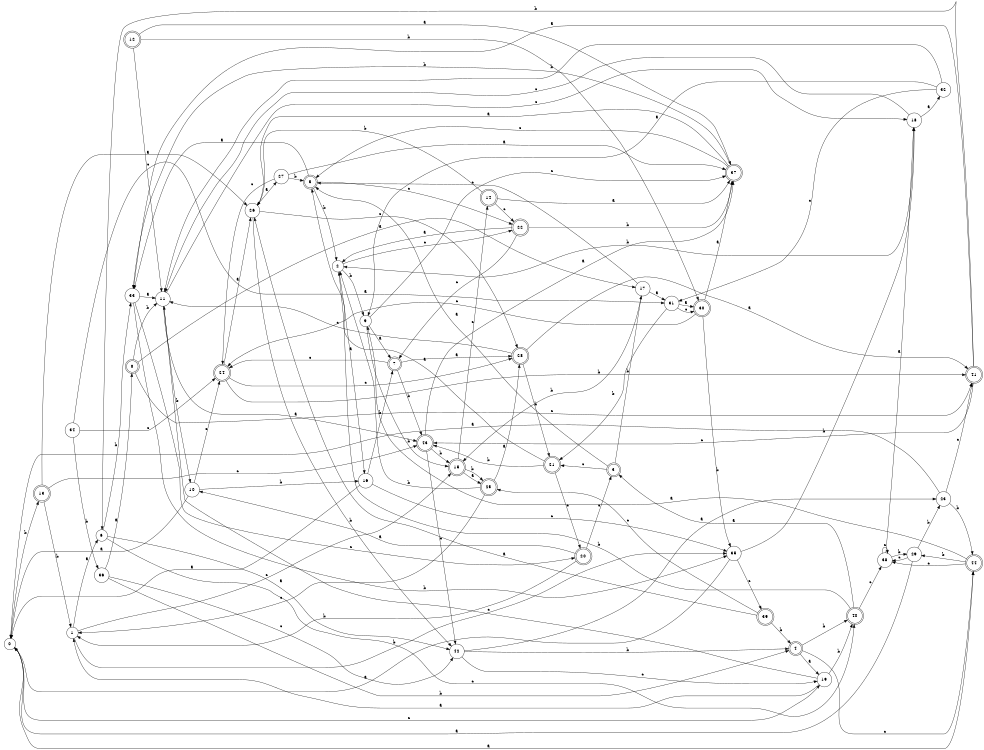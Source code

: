 digraph n36_1 {
__start0 [label="" shape="none"];

rankdir=LR;
size="8,5";

s0 [style="filled", color="black", fillcolor="white" shape="circle", label="0"];
s1 [style="filled", color="black", fillcolor="white" shape="circle", label="1"];
s2 [style="filled", color="black", fillcolor="white" shape="circle", label="2"];
s3 [style="rounded,filled", color="black", fillcolor="white" shape="doublecircle", label="3"];
s4 [style="rounded,filled", color="black", fillcolor="white" shape="doublecircle", label="4"];
s5 [style="rounded,filled", color="black", fillcolor="white" shape="doublecircle", label="5"];
s6 [style="filled", color="black", fillcolor="white" shape="circle", label="6"];
s7 [style="rounded,filled", color="black", fillcolor="white" shape="doublecircle", label="7"];
s8 [style="rounded,filled", color="black", fillcolor="white" shape="doublecircle", label="8"];
s9 [style="filled", color="black", fillcolor="white" shape="circle", label="9"];
s10 [style="filled", color="black", fillcolor="white" shape="circle", label="10"];
s11 [style="filled", color="black", fillcolor="white" shape="circle", label="11"];
s12 [style="rounded,filled", color="black", fillcolor="white" shape="doublecircle", label="12"];
s13 [style="rounded,filled", color="black", fillcolor="white" shape="doublecircle", label="13"];
s14 [style="rounded,filled", color="black", fillcolor="white" shape="doublecircle", label="14"];
s15 [style="rounded,filled", color="black", fillcolor="white" shape="doublecircle", label="15"];
s16 [style="filled", color="black", fillcolor="white" shape="circle", label="16"];
s17 [style="filled", color="black", fillcolor="white" shape="circle", label="17"];
s18 [style="filled", color="black", fillcolor="white" shape="circle", label="18"];
s19 [style="filled", color="black", fillcolor="white" shape="circle", label="19"];
s20 [style="rounded,filled", color="black", fillcolor="white" shape="doublecircle", label="20"];
s21 [style="rounded,filled", color="black", fillcolor="white" shape="doublecircle", label="21"];
s22 [style="rounded,filled", color="black", fillcolor="white" shape="doublecircle", label="22"];
s23 [style="filled", color="black", fillcolor="white" shape="circle", label="23"];
s24 [style="rounded,filled", color="black", fillcolor="white" shape="doublecircle", label="24"];
s25 [style="rounded,filled", color="black", fillcolor="white" shape="doublecircle", label="25"];
s26 [style="filled", color="black", fillcolor="white" shape="circle", label="26"];
s27 [style="filled", color="black", fillcolor="white" shape="circle", label="27"];
s28 [style="rounded,filled", color="black", fillcolor="white" shape="doublecircle", label="28"];
s29 [style="filled", color="black", fillcolor="white" shape="circle", label="29"];
s30 [style="rounded,filled", color="black", fillcolor="white" shape="doublecircle", label="30"];
s31 [style="filled", color="black", fillcolor="white" shape="circle", label="31"];
s32 [style="filled", color="black", fillcolor="white" shape="circle", label="32"];
s33 [style="filled", color="black", fillcolor="white" shape="circle", label="33"];
s34 [style="filled", color="black", fillcolor="white" shape="circle", label="34"];
s35 [style="filled", color="black", fillcolor="white" shape="circle", label="35"];
s36 [style="filled", color="black", fillcolor="white" shape="circle", label="36"];
s37 [style="rounded,filled", color="black", fillcolor="white" shape="doublecircle", label="37"];
s38 [style="filled", color="black", fillcolor="white" shape="circle", label="38"];
s39 [style="rounded,filled", color="black", fillcolor="white" shape="doublecircle", label="39"];
s40 [style="rounded,filled", color="black", fillcolor="white" shape="doublecircle", label="40"];
s41 [style="rounded,filled", color="black", fillcolor="white" shape="doublecircle", label="41"];
s42 [style="filled", color="black", fillcolor="white" shape="circle", label="42"];
s43 [style="rounded,filled", color="black", fillcolor="white" shape="doublecircle", label="43"];
s44 [style="rounded,filled", color="black", fillcolor="white" shape="doublecircle", label="44"];
s0 -> s44 [label="a"];
s0 -> s13 [label="b"];
s0 -> s19 [label="c"];
s1 -> s6 [label="a"];
s1 -> s35 [label="b"];
s1 -> s15 [label="c"];
s2 -> s16 [label="a"];
s2 -> s9 [label="b"];
s2 -> s22 [label="c"];
s3 -> s5 [label="a"];
s3 -> s17 [label="b"];
s3 -> s21 [label="c"];
s4 -> s19 [label="a"];
s4 -> s40 [label="b"];
s4 -> s44 [label="c"];
s5 -> s33 [label="a"];
s5 -> s2 [label="b"];
s5 -> s22 [label="c"];
s6 -> s42 [label="a"];
s6 -> s33 [label="b"];
s6 -> s40 [label="c"];
s7 -> s28 [label="a"];
s7 -> s43 [label="b"];
s7 -> s24 [label="c"];
s8 -> s17 [label="a"];
s8 -> s11 [label="b"];
s8 -> s41 [label="c"];
s9 -> s7 [label="a"];
s9 -> s15 [label="b"];
s9 -> s37 [label="c"];
s10 -> s0 [label="a"];
s10 -> s16 [label="b"];
s10 -> s24 [label="c"];
s11 -> s43 [label="a"];
s11 -> s10 [label="b"];
s11 -> s18 [label="c"];
s12 -> s37 [label="a"];
s12 -> s30 [label="b"];
s12 -> s11 [label="c"];
s13 -> s26 [label="a"];
s13 -> s1 [label="b"];
s13 -> s43 [label="c"];
s14 -> s37 [label="a"];
s14 -> s26 [label="b"];
s14 -> s22 [label="c"];
s15 -> s25 [label="a"];
s15 -> s25 [label="b"];
s15 -> s14 [label="c"];
s16 -> s0 [label="a"];
s16 -> s7 [label="b"];
s16 -> s35 [label="c"];
s17 -> s31 [label="a"];
s17 -> s15 [label="b"];
s17 -> s5 [label="c"];
s18 -> s32 [label="a"];
s18 -> s2 [label="b"];
s18 -> s11 [label="c"];
s19 -> s1 [label="a"];
s19 -> s40 [label="b"];
s19 -> s11 [label="c"];
s20 -> s10 [label="a"];
s20 -> s1 [label="b"];
s20 -> s3 [label="c"];
s21 -> s5 [label="a"];
s21 -> s43 [label="b"];
s21 -> s20 [label="c"];
s22 -> s2 [label="a"];
s22 -> s37 [label="b"];
s22 -> s7 [label="c"];
s23 -> s0 [label="a"];
s23 -> s44 [label="b"];
s23 -> s41 [label="c"];
s24 -> s26 [label="a"];
s24 -> s41 [label="b"];
s24 -> s28 [label="c"];
s25 -> s28 [label="a"];
s25 -> s2 [label="b"];
s25 -> s1 [label="c"];
s26 -> s27 [label="a"];
s26 -> s42 [label="b"];
s26 -> s28 [label="c"];
s27 -> s37 [label="a"];
s27 -> s5 [label="b"];
s27 -> s24 [label="c"];
s28 -> s41 [label="a"];
s28 -> s21 [label="b"];
s28 -> s11 [label="c"];
s29 -> s0 [label="a"];
s29 -> s23 [label="b"];
s29 -> s38 [label="c"];
s30 -> s37 [label="a"];
s30 -> s35 [label="b"];
s30 -> s24 [label="c"];
s31 -> s30 [label="a"];
s31 -> s21 [label="b"];
s31 -> s30 [label="c"];
s32 -> s9 [label="a"];
s32 -> s11 [label="b"];
s32 -> s31 [label="c"];
s33 -> s11 [label="a"];
s33 -> s35 [label="b"];
s33 -> s20 [label="c"];
s34 -> s31 [label="a"];
s34 -> s36 [label="b"];
s34 -> s24 [label="c"];
s35 -> s0 [label="a"];
s35 -> s18 [label="b"];
s35 -> s39 [label="c"];
s36 -> s8 [label="a"];
s36 -> s4 [label="b"];
s36 -> s42 [label="c"];
s37 -> s26 [label="a"];
s37 -> s33 [label="b"];
s37 -> s5 [label="c"];
s38 -> s18 [label="a"];
s38 -> s29 [label="b"];
s38 -> s38 [label="c"];
s39 -> s26 [label="a"];
s39 -> s4 [label="b"];
s39 -> s25 [label="c"];
s40 -> s3 [label="a"];
s40 -> s2 [label="b"];
s40 -> s38 [label="c"];
s41 -> s33 [label="a"];
s41 -> s6 [label="b"];
s41 -> s43 [label="c"];
s42 -> s23 [label="a"];
s42 -> s4 [label="b"];
s42 -> s19 [label="c"];
s43 -> s37 [label="a"];
s43 -> s15 [label="b"];
s43 -> s42 [label="c"];
s44 -> s9 [label="a"];
s44 -> s29 [label="b"];
s44 -> s38 [label="c"];

}